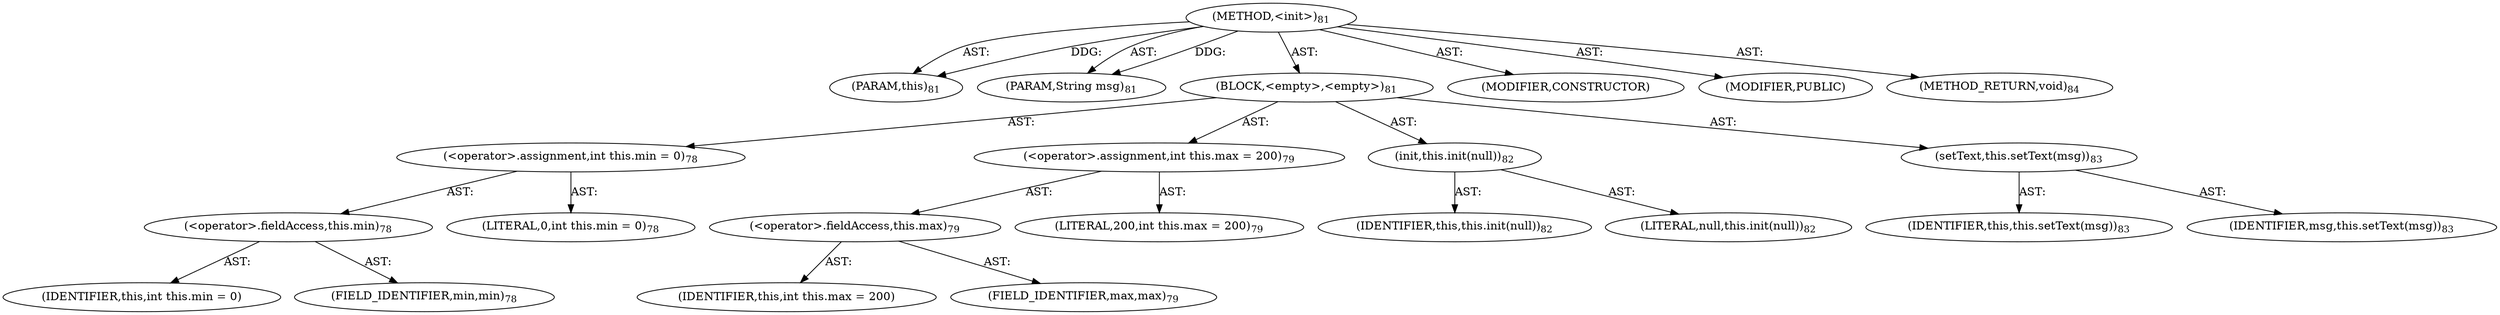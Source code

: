 digraph "&lt;init&gt;" {  
"111669149696" [label = <(METHOD,&lt;init&gt;)<SUB>81</SUB>> ]
"115964117000" [label = <(PARAM,this)<SUB>81</SUB>> ]
"115964117002" [label = <(PARAM,String msg)<SUB>81</SUB>> ]
"25769803776" [label = <(BLOCK,&lt;empty&gt;,&lt;empty&gt;)<SUB>81</SUB>> ]
"30064771072" [label = <(&lt;operator&gt;.assignment,int this.min = 0)<SUB>78</SUB>> ]
"30064771073" [label = <(&lt;operator&gt;.fieldAccess,this.min)<SUB>78</SUB>> ]
"68719476751" [label = <(IDENTIFIER,this,int this.min = 0)> ]
"55834574848" [label = <(FIELD_IDENTIFIER,min,min)<SUB>78</SUB>> ]
"90194313216" [label = <(LITERAL,0,int this.min = 0)<SUB>78</SUB>> ]
"30064771074" [label = <(&lt;operator&gt;.assignment,int this.max = 200)<SUB>79</SUB>> ]
"30064771075" [label = <(&lt;operator&gt;.fieldAccess,this.max)<SUB>79</SUB>> ]
"68719476752" [label = <(IDENTIFIER,this,int this.max = 200)> ]
"55834574849" [label = <(FIELD_IDENTIFIER,max,max)<SUB>79</SUB>> ]
"90194313217" [label = <(LITERAL,200,int this.max = 200)<SUB>79</SUB>> ]
"30064771076" [label = <(init,this.init(null))<SUB>82</SUB>> ]
"68719476748" [label = <(IDENTIFIER,this,this.init(null))<SUB>82</SUB>> ]
"90194313218" [label = <(LITERAL,null,this.init(null))<SUB>82</SUB>> ]
"30064771077" [label = <(setText,this.setText(msg))<SUB>83</SUB>> ]
"68719476749" [label = <(IDENTIFIER,this,this.setText(msg))<SUB>83</SUB>> ]
"68719476753" [label = <(IDENTIFIER,msg,this.setText(msg))<SUB>83</SUB>> ]
"133143986181" [label = <(MODIFIER,CONSTRUCTOR)> ]
"133143986182" [label = <(MODIFIER,PUBLIC)> ]
"128849018880" [label = <(METHOD_RETURN,void)<SUB>84</SUB>> ]
  "111669149696" -> "115964117000"  [ label = "AST: "] 
  "111669149696" -> "115964117002"  [ label = "AST: "] 
  "111669149696" -> "25769803776"  [ label = "AST: "] 
  "111669149696" -> "133143986181"  [ label = "AST: "] 
  "111669149696" -> "133143986182"  [ label = "AST: "] 
  "111669149696" -> "128849018880"  [ label = "AST: "] 
  "25769803776" -> "30064771072"  [ label = "AST: "] 
  "25769803776" -> "30064771074"  [ label = "AST: "] 
  "25769803776" -> "30064771076"  [ label = "AST: "] 
  "25769803776" -> "30064771077"  [ label = "AST: "] 
  "30064771072" -> "30064771073"  [ label = "AST: "] 
  "30064771072" -> "90194313216"  [ label = "AST: "] 
  "30064771073" -> "68719476751"  [ label = "AST: "] 
  "30064771073" -> "55834574848"  [ label = "AST: "] 
  "30064771074" -> "30064771075"  [ label = "AST: "] 
  "30064771074" -> "90194313217"  [ label = "AST: "] 
  "30064771075" -> "68719476752"  [ label = "AST: "] 
  "30064771075" -> "55834574849"  [ label = "AST: "] 
  "30064771076" -> "68719476748"  [ label = "AST: "] 
  "30064771076" -> "90194313218"  [ label = "AST: "] 
  "30064771077" -> "68719476749"  [ label = "AST: "] 
  "30064771077" -> "68719476753"  [ label = "AST: "] 
  "111669149696" -> "115964117000"  [ label = "DDG: "] 
  "111669149696" -> "115964117002"  [ label = "DDG: "] 
}
